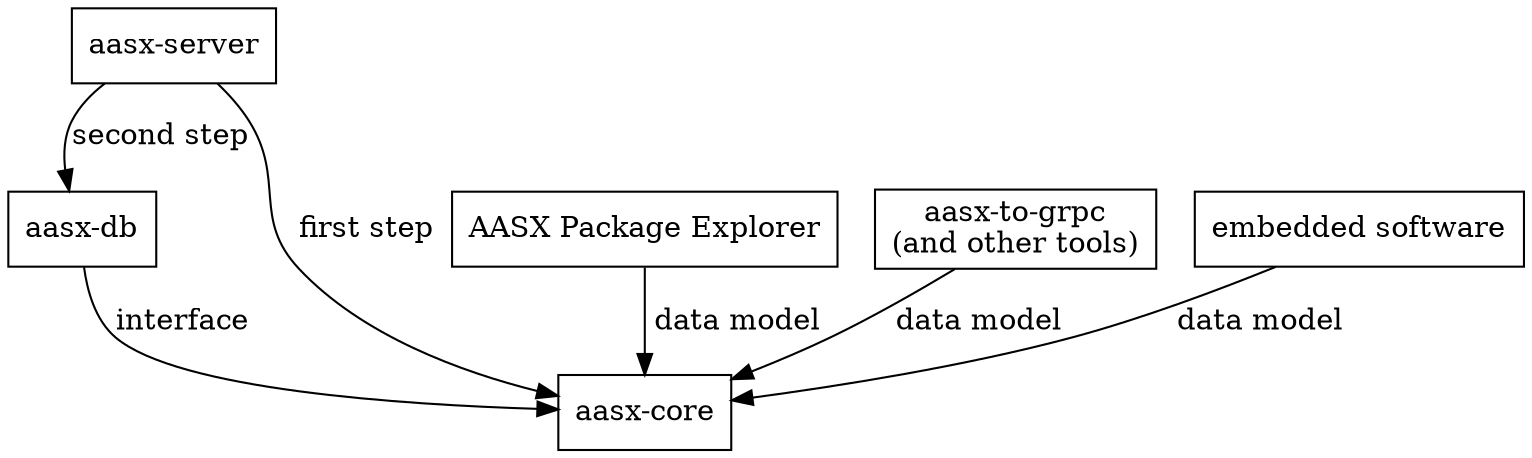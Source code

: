digraph G {
    aasx_db [label="aasx-db", shape=box]
    aasx_server [label="aasx-server", shape=box]
    aasx_package_explorer [label="AASX Package Explorer", shape=box]
    aasx_core [label="aasx-core", shape=box]
    aasx_to_grpc [label="aasx-to-grpc\n(and other tools)", shape=box]
    embedded_software [label="embedded software", shape=box]

    aasx_db -> aasx_core [label="interface"]
    aasx_server -> aasx_core [label="first step"]
    aasx_server -> aasx_db [label="second step"]
    aasx_to_grpc -> aasx_core [label=" data model"]
    aasx_package_explorer -> aasx_core [label=" data model"]
    embedded_software -> aasx_core [label=" data model"]
}
